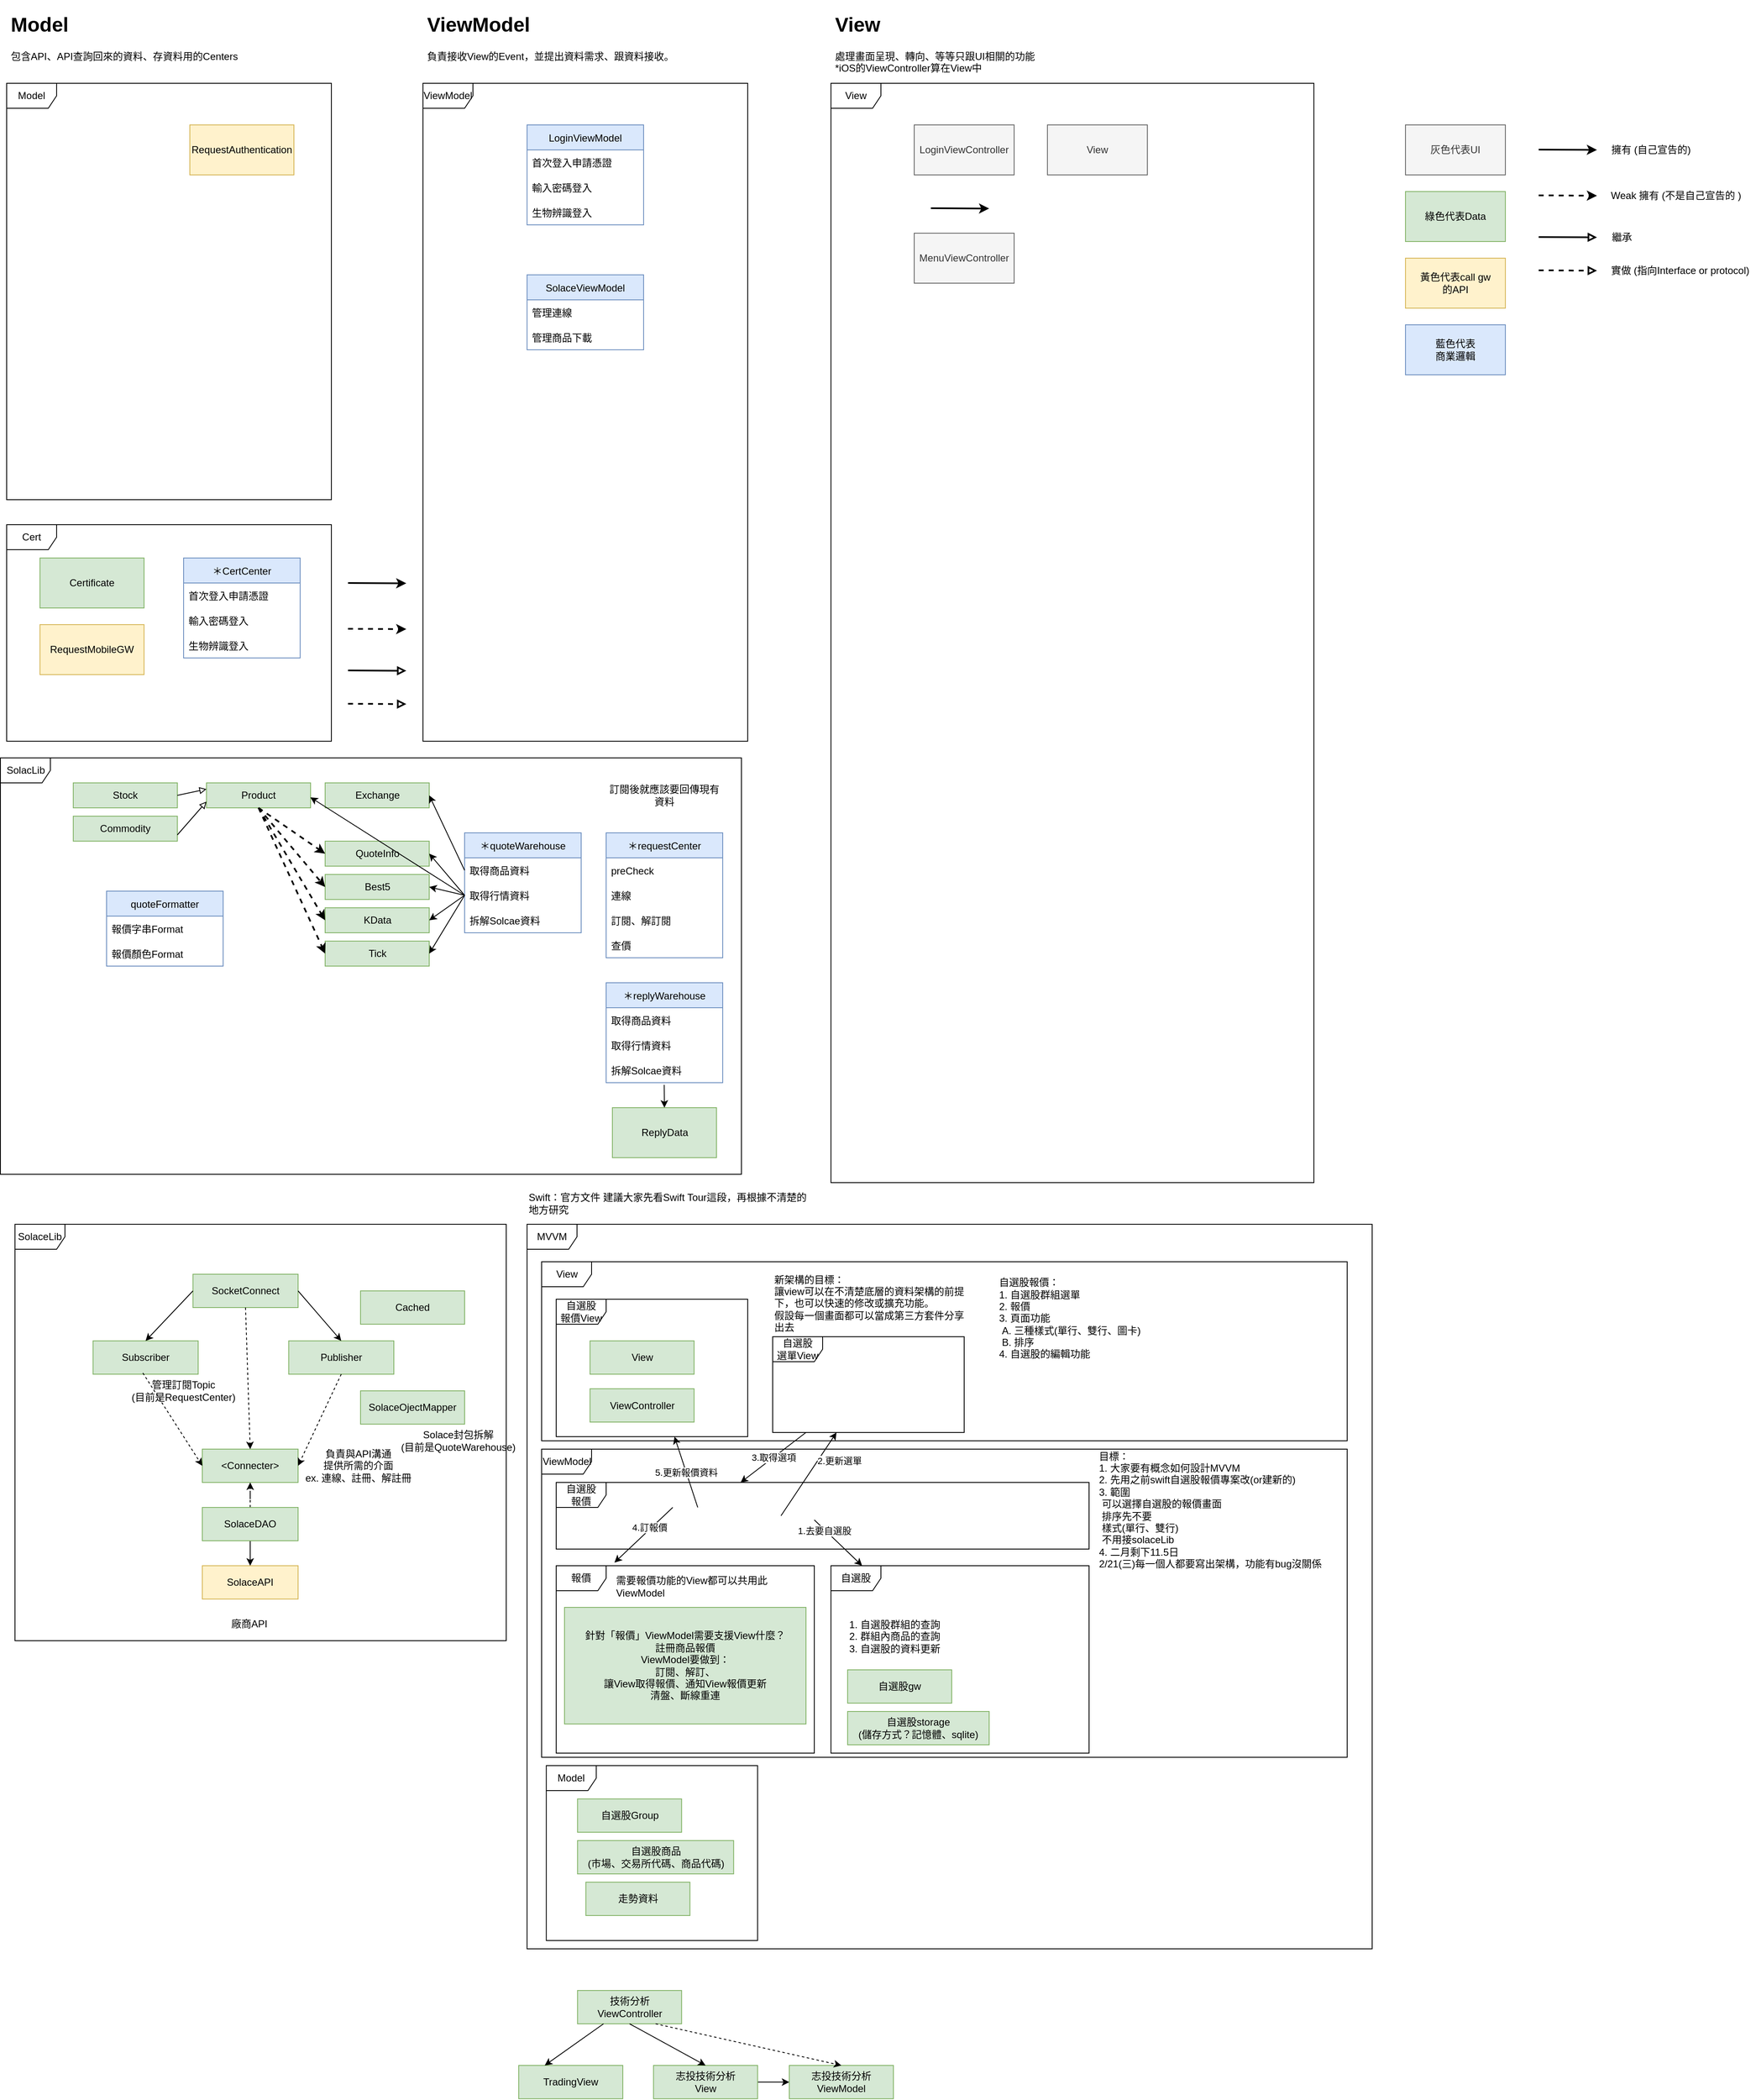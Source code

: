 <mxfile version="21.0.8" type="github" pages="2">
  <diagram id="-5MKdK6eIRbCkDSXRrTR" name="第 1 页">
    <mxGraphModel dx="997" dy="415" grid="1" gridSize="10" guides="1" tooltips="1" connect="1" arrows="1" fold="1" page="1" pageScale="1" pageWidth="3300" pageHeight="2339" math="0" shadow="0">
      <root>
        <mxCell id="0" />
        <mxCell id="1" parent="0" />
        <mxCell id="uijvVhA-nRrtOMYBr-LF-1" value="Model" style="shape=umlFrame;whiteSpace=wrap;html=1;" parent="1" vertex="1">
          <mxGeometry x="90" y="170" width="390" height="500" as="geometry" />
        </mxCell>
        <mxCell id="uijvVhA-nRrtOMYBr-LF-2" value="Cert" style="shape=umlFrame;whiteSpace=wrap;html=1;" parent="1" vertex="1">
          <mxGeometry x="90" y="700" width="390" height="260" as="geometry" />
        </mxCell>
        <mxCell id="uijvVhA-nRrtOMYBr-LF-3" value="SolacLib" style="shape=umlFrame;whiteSpace=wrap;html=1;" parent="1" vertex="1">
          <mxGeometry x="82.5" y="980" width="890" height="500" as="geometry" />
        </mxCell>
        <mxCell id="uijvVhA-nRrtOMYBr-LF-4" value="ViewModel" style="shape=umlFrame;whiteSpace=wrap;html=1;" parent="1" vertex="1">
          <mxGeometry x="590" y="170" width="390" height="790" as="geometry" />
        </mxCell>
        <mxCell id="uijvVhA-nRrtOMYBr-LF-5" value="&lt;h1&gt;Model&lt;/h1&gt;&lt;p&gt;包含API、API查詢回來的資料、存資料用的Centers&lt;/p&gt;" style="text;html=1;strokeColor=none;fillColor=none;spacing=5;spacingTop=-20;whiteSpace=wrap;overflow=hidden;rounded=0;" parent="1" vertex="1">
          <mxGeometry x="90" y="80" width="390" height="70" as="geometry" />
        </mxCell>
        <mxCell id="uijvVhA-nRrtOMYBr-LF-6" value="&lt;h1&gt;ViewModel&lt;/h1&gt;&lt;p&gt;負責接收View的Event，並提出資料需求、跟資料接收。&lt;/p&gt;" style="text;html=1;strokeColor=none;fillColor=none;spacing=5;spacingTop=-20;whiteSpace=wrap;overflow=hidden;rounded=0;" parent="1" vertex="1">
          <mxGeometry x="590" y="80" width="390" height="70" as="geometry" />
        </mxCell>
        <mxCell id="uijvVhA-nRrtOMYBr-LF-7" value="View" style="shape=umlFrame;whiteSpace=wrap;html=1;" parent="1" vertex="1">
          <mxGeometry x="1080" y="170" width="580" height="1320" as="geometry" />
        </mxCell>
        <mxCell id="uijvVhA-nRrtOMYBr-LF-8" value="&lt;h1&gt;View&lt;/h1&gt;&lt;p&gt;處理畫面呈現、轉向、等等只跟UI相關的功能&lt;br&gt;*iOS的ViewController算在View中&lt;/p&gt;" style="text;html=1;strokeColor=none;fillColor=none;spacing=5;spacingTop=-20;whiteSpace=wrap;overflow=hidden;rounded=0;" parent="1" vertex="1">
          <mxGeometry x="1080" y="80" width="390" height="80" as="geometry" />
        </mxCell>
        <mxCell id="uijvVhA-nRrtOMYBr-LF-10" value="LoginViewController" style="rounded=0;whiteSpace=wrap;html=1;fillColor=#f5f5f5;fontColor=#333333;strokeColor=#666666;" parent="1" vertex="1">
          <mxGeometry x="1180" y="220" width="120" height="60" as="geometry" />
        </mxCell>
        <mxCell id="uijvVhA-nRrtOMYBr-LF-11" value="View" style="rounded=0;whiteSpace=wrap;html=1;fillColor=#f5f5f5;fontColor=#333333;strokeColor=#666666;" parent="1" vertex="1">
          <mxGeometry x="1340" y="220" width="120" height="60" as="geometry" />
        </mxCell>
        <mxCell id="uijvVhA-nRrtOMYBr-LF-12" value="RequestAuthentication" style="rounded=0;whiteSpace=wrap;html=1;fillColor=#fff2cc;strokeColor=#d6b656;" parent="1" vertex="1">
          <mxGeometry x="310" y="220" width="125" height="60" as="geometry" />
        </mxCell>
        <mxCell id="uijvVhA-nRrtOMYBr-LF-16" value="LoginViewModel" style="swimlane;fontStyle=0;childLayout=stackLayout;horizontal=1;startSize=30;horizontalStack=0;resizeParent=1;resizeParentMax=0;resizeLast=0;collapsible=1;marginBottom=0;fillColor=#dae8fc;strokeColor=#6c8ebf;" parent="1" vertex="1">
          <mxGeometry x="715" y="220" width="140" height="120" as="geometry">
            <mxRectangle x="725" y="290" width="60" height="30" as="alternateBounds" />
          </mxGeometry>
        </mxCell>
        <mxCell id="uijvVhA-nRrtOMYBr-LF-17" value="首次登入申請憑證" style="text;strokeColor=none;fillColor=none;align=left;verticalAlign=middle;spacingLeft=4;spacingRight=4;overflow=hidden;points=[[0,0.5],[1,0.5]];portConstraint=eastwest;rotatable=0;" parent="uijvVhA-nRrtOMYBr-LF-16" vertex="1">
          <mxGeometry y="30" width="140" height="30" as="geometry" />
        </mxCell>
        <mxCell id="uijvVhA-nRrtOMYBr-LF-18" value="輸入密碼登入" style="text;strokeColor=none;fillColor=none;align=left;verticalAlign=middle;spacingLeft=4;spacingRight=4;overflow=hidden;points=[[0,0.5],[1,0.5]];portConstraint=eastwest;rotatable=0;" parent="uijvVhA-nRrtOMYBr-LF-16" vertex="1">
          <mxGeometry y="60" width="140" height="30" as="geometry" />
        </mxCell>
        <mxCell id="uijvVhA-nRrtOMYBr-LF-19" value="生物辨識登入" style="text;strokeColor=none;fillColor=none;align=left;verticalAlign=middle;spacingLeft=4;spacingRight=4;overflow=hidden;points=[[0,0.5],[1,0.5]];portConstraint=eastwest;rotatable=0;" parent="uijvVhA-nRrtOMYBr-LF-16" vertex="1">
          <mxGeometry y="90" width="140" height="30" as="geometry" />
        </mxCell>
        <mxCell id="uijvVhA-nRrtOMYBr-LF-24" value="＊CertCenter" style="swimlane;fontStyle=0;childLayout=stackLayout;horizontal=1;startSize=30;horizontalStack=0;resizeParent=1;resizeParentMax=0;resizeLast=0;collapsible=1;marginBottom=0;fillColor=#dae8fc;strokeColor=#6c8ebf;" parent="1" vertex="1">
          <mxGeometry x="302.5" y="740" width="140" height="120" as="geometry">
            <mxRectangle x="725" y="290" width="60" height="30" as="alternateBounds" />
          </mxGeometry>
        </mxCell>
        <mxCell id="uijvVhA-nRrtOMYBr-LF-25" value="首次登入申請憑證" style="text;strokeColor=none;fillColor=none;align=left;verticalAlign=middle;spacingLeft=4;spacingRight=4;overflow=hidden;points=[[0,0.5],[1,0.5]];portConstraint=eastwest;rotatable=0;" parent="uijvVhA-nRrtOMYBr-LF-24" vertex="1">
          <mxGeometry y="30" width="140" height="30" as="geometry" />
        </mxCell>
        <mxCell id="uijvVhA-nRrtOMYBr-LF-26" value="輸入密碼登入" style="text;strokeColor=none;fillColor=none;align=left;verticalAlign=middle;spacingLeft=4;spacingRight=4;overflow=hidden;points=[[0,0.5],[1,0.5]];portConstraint=eastwest;rotatable=0;" parent="uijvVhA-nRrtOMYBr-LF-24" vertex="1">
          <mxGeometry y="60" width="140" height="30" as="geometry" />
        </mxCell>
        <mxCell id="uijvVhA-nRrtOMYBr-LF-27" value="生物辨識登入" style="text;strokeColor=none;fillColor=none;align=left;verticalAlign=middle;spacingLeft=4;spacingRight=4;overflow=hidden;points=[[0,0.5],[1,0.5]];portConstraint=eastwest;rotatable=0;" parent="uijvVhA-nRrtOMYBr-LF-24" vertex="1">
          <mxGeometry y="90" width="140" height="30" as="geometry" />
        </mxCell>
        <mxCell id="uijvVhA-nRrtOMYBr-LF-28" value="Certificate" style="rounded=0;whiteSpace=wrap;html=1;fillColor=#d5e8d4;strokeColor=#82b366;" parent="1" vertex="1">
          <mxGeometry x="130" y="740" width="125" height="60" as="geometry" />
        </mxCell>
        <mxCell id="uijvVhA-nRrtOMYBr-LF-29" value="RequestMobileGW" style="rounded=0;whiteSpace=wrap;html=1;fillColor=#fff2cc;strokeColor=#d6b656;" parent="1" vertex="1">
          <mxGeometry x="130" y="820" width="125" height="60" as="geometry" />
        </mxCell>
        <mxCell id="uijvVhA-nRrtOMYBr-LF-30" value="灰色代表UI" style="rounded=0;whiteSpace=wrap;html=1;fillColor=#f5f5f5;fontColor=#333333;strokeColor=#666666;" parent="1" vertex="1">
          <mxGeometry x="1770" y="220" width="120" height="60" as="geometry" />
        </mxCell>
        <mxCell id="uijvVhA-nRrtOMYBr-LF-31" value="綠色代表Data" style="rounded=0;whiteSpace=wrap;html=1;fillColor=#d5e8d4;strokeColor=#82b366;" parent="1" vertex="1">
          <mxGeometry x="1770" y="300" width="120" height="60" as="geometry" />
        </mxCell>
        <mxCell id="uijvVhA-nRrtOMYBr-LF-32" value="黃色代表call gw&lt;br&gt;的API" style="rounded=0;whiteSpace=wrap;html=1;fillColor=#fff2cc;strokeColor=#d6b656;" parent="1" vertex="1">
          <mxGeometry x="1770" y="380" width="120" height="60" as="geometry" />
        </mxCell>
        <mxCell id="uijvVhA-nRrtOMYBr-LF-33" value="藍色代表&lt;br&gt;商業邏輯" style="rounded=0;whiteSpace=wrap;html=1;fillColor=#dae8fc;strokeColor=#6c8ebf;" parent="1" vertex="1">
          <mxGeometry x="1770" y="460" width="120" height="60" as="geometry" />
        </mxCell>
        <mxCell id="uijvVhA-nRrtOMYBr-LF-34" value="" style="endArrow=classic;html=1;rounded=0;strokeWidth=2;" parent="1" edge="1">
          <mxGeometry width="50" height="50" relative="1" as="geometry">
            <mxPoint x="1930" y="249.57" as="sourcePoint" />
            <mxPoint x="2000" y="250" as="targetPoint" />
          </mxGeometry>
        </mxCell>
        <mxCell id="uijvVhA-nRrtOMYBr-LF-35" value="擁有 (自己宣告的)" style="text;html=1;strokeColor=none;fillColor=none;align=center;verticalAlign=middle;whiteSpace=wrap;rounded=0;" parent="1" vertex="1">
          <mxGeometry x="2010" y="235" width="110" height="30" as="geometry" />
        </mxCell>
        <mxCell id="uijvVhA-nRrtOMYBr-LF-36" value="" style="endArrow=classic;html=1;rounded=0;strokeWidth=2;dashed=1;" parent="1" edge="1">
          <mxGeometry width="50" height="50" relative="1" as="geometry">
            <mxPoint x="1930" y="304.57" as="sourcePoint" />
            <mxPoint x="2000" y="305.0" as="targetPoint" />
          </mxGeometry>
        </mxCell>
        <mxCell id="uijvVhA-nRrtOMYBr-LF-37" value="Weak 擁有 (不是自己宣告的 )" style="text;html=1;strokeColor=none;fillColor=none;align=center;verticalAlign=middle;whiteSpace=wrap;rounded=0;" parent="1" vertex="1">
          <mxGeometry x="2010" y="290" width="170" height="30" as="geometry" />
        </mxCell>
        <mxCell id="uijvVhA-nRrtOMYBr-LF-38" value="" style="endArrow=block;html=1;rounded=0;strokeWidth=2;endFill=0;" parent="1" edge="1">
          <mxGeometry width="50" height="50" relative="1" as="geometry">
            <mxPoint x="1930" y="354.57" as="sourcePoint" />
            <mxPoint x="2000" y="355.0" as="targetPoint" />
          </mxGeometry>
        </mxCell>
        <mxCell id="uijvVhA-nRrtOMYBr-LF-39" value="繼承" style="text;html=1;strokeColor=none;fillColor=none;align=center;verticalAlign=middle;whiteSpace=wrap;rounded=0;" parent="1" vertex="1">
          <mxGeometry x="2010" y="340" width="40" height="30" as="geometry" />
        </mxCell>
        <mxCell id="uijvVhA-nRrtOMYBr-LF-42" value="" style="endArrow=block;html=1;rounded=0;strokeWidth=2;endFill=0;dashed=1;" parent="1" edge="1">
          <mxGeometry width="50" height="50" relative="1" as="geometry">
            <mxPoint x="1930" y="394.57" as="sourcePoint" />
            <mxPoint x="2000" y="395.0" as="targetPoint" />
          </mxGeometry>
        </mxCell>
        <mxCell id="uijvVhA-nRrtOMYBr-LF-43" value="實做 (指向Interface or protocol)" style="text;html=1;strokeColor=none;fillColor=none;align=center;verticalAlign=middle;whiteSpace=wrap;rounded=0;" parent="1" vertex="1">
          <mxGeometry x="2010" y="380" width="180" height="30" as="geometry" />
        </mxCell>
        <mxCell id="BUKAJGDQqXMuFUCt6NBV-1" value="" style="endArrow=classic;html=1;rounded=0;strokeWidth=2;" parent="1" edge="1">
          <mxGeometry width="50" height="50" relative="1" as="geometry">
            <mxPoint x="1200" y="320.0" as="sourcePoint" />
            <mxPoint x="1270" y="320.43" as="targetPoint" />
          </mxGeometry>
        </mxCell>
        <mxCell id="BUKAJGDQqXMuFUCt6NBV-2" value="MenuViewController" style="rounded=0;whiteSpace=wrap;html=1;fillColor=#f5f5f5;fontColor=#333333;strokeColor=#666666;" parent="1" vertex="1">
          <mxGeometry x="1180" y="350" width="120" height="60" as="geometry" />
        </mxCell>
        <mxCell id="BUKAJGDQqXMuFUCt6NBV-3" value="SolaceViewModel" style="swimlane;fontStyle=0;childLayout=stackLayout;horizontal=1;startSize=30;horizontalStack=0;resizeParent=1;resizeParentMax=0;resizeLast=0;collapsible=1;marginBottom=0;fillColor=#dae8fc;strokeColor=#6c8ebf;" parent="1" vertex="1">
          <mxGeometry x="715" y="400" width="140" height="90" as="geometry">
            <mxRectangle x="725" y="290" width="60" height="30" as="alternateBounds" />
          </mxGeometry>
        </mxCell>
        <mxCell id="BUKAJGDQqXMuFUCt6NBV-4" value="管理連線" style="text;strokeColor=none;fillColor=none;align=left;verticalAlign=middle;spacingLeft=4;spacingRight=4;overflow=hidden;points=[[0,0.5],[1,0.5]];portConstraint=eastwest;rotatable=0;" parent="BUKAJGDQqXMuFUCt6NBV-3" vertex="1">
          <mxGeometry y="30" width="140" height="30" as="geometry" />
        </mxCell>
        <mxCell id="BUKAJGDQqXMuFUCt6NBV-5" value="管理商品下載" style="text;strokeColor=none;fillColor=none;align=left;verticalAlign=middle;spacingLeft=4;spacingRight=4;overflow=hidden;points=[[0,0.5],[1,0.5]];portConstraint=eastwest;rotatable=0;" parent="BUKAJGDQqXMuFUCt6NBV-3" vertex="1">
          <mxGeometry y="60" width="140" height="30" as="geometry" />
        </mxCell>
        <mxCell id="BUKAJGDQqXMuFUCt6NBV-7" value="＊quoteWarehouse" style="swimlane;fontStyle=0;childLayout=stackLayout;horizontal=1;startSize=30;horizontalStack=0;resizeParent=1;resizeParentMax=0;resizeLast=0;collapsible=1;marginBottom=0;fillColor=#dae8fc;strokeColor=#6c8ebf;" parent="1" vertex="1">
          <mxGeometry x="640" y="1070" width="140" height="120" as="geometry">
            <mxRectangle x="600" y="1150" width="60" height="30" as="alternateBounds" />
          </mxGeometry>
        </mxCell>
        <mxCell id="BUKAJGDQqXMuFUCt6NBV-8" value="取得商品資料" style="text;strokeColor=none;fillColor=none;align=left;verticalAlign=middle;spacingLeft=4;spacingRight=4;overflow=hidden;points=[[0,0.5],[1,0.5]];portConstraint=eastwest;rotatable=0;" parent="BUKAJGDQqXMuFUCt6NBV-7" vertex="1">
          <mxGeometry y="30" width="140" height="30" as="geometry" />
        </mxCell>
        <mxCell id="BUKAJGDQqXMuFUCt6NBV-10" value="取得行情資料" style="text;strokeColor=none;fillColor=none;align=left;verticalAlign=middle;spacingLeft=4;spacingRight=4;overflow=hidden;points=[[0,0.5],[1,0.5]];portConstraint=eastwest;rotatable=0;" parent="BUKAJGDQqXMuFUCt6NBV-7" vertex="1">
          <mxGeometry y="60" width="140" height="30" as="geometry" />
        </mxCell>
        <mxCell id="BUKAJGDQqXMuFUCt6NBV-9" value="拆解Solcae資料" style="text;strokeColor=none;fillColor=none;align=left;verticalAlign=middle;spacingLeft=4;spacingRight=4;overflow=hidden;points=[[0,0.5],[1,0.5]];portConstraint=eastwest;rotatable=0;" parent="BUKAJGDQqXMuFUCt6NBV-7" vertex="1">
          <mxGeometry y="90" width="140" height="30" as="geometry" />
        </mxCell>
        <mxCell id="BUKAJGDQqXMuFUCt6NBV-11" value="＊requestCenter" style="swimlane;fontStyle=0;childLayout=stackLayout;horizontal=1;startSize=30;horizontalStack=0;resizeParent=1;resizeParentMax=0;resizeLast=0;collapsible=1;marginBottom=0;fillColor=#dae8fc;strokeColor=#6c8ebf;" parent="1" vertex="1">
          <mxGeometry x="810" y="1070" width="140" height="150" as="geometry">
            <mxRectangle x="725" y="290" width="60" height="30" as="alternateBounds" />
          </mxGeometry>
        </mxCell>
        <mxCell id="BUKAJGDQqXMuFUCt6NBV-12" value="preCheck" style="text;strokeColor=none;fillColor=none;align=left;verticalAlign=middle;spacingLeft=4;spacingRight=4;overflow=hidden;points=[[0,0.5],[1,0.5]];portConstraint=eastwest;rotatable=0;" parent="BUKAJGDQqXMuFUCt6NBV-11" vertex="1">
          <mxGeometry y="30" width="140" height="30" as="geometry" />
        </mxCell>
        <mxCell id="BUKAJGDQqXMuFUCt6NBV-13" value="連線" style="text;strokeColor=none;fillColor=none;align=left;verticalAlign=middle;spacingLeft=4;spacingRight=4;overflow=hidden;points=[[0,0.5],[1,0.5]];portConstraint=eastwest;rotatable=0;" parent="BUKAJGDQqXMuFUCt6NBV-11" vertex="1">
          <mxGeometry y="60" width="140" height="30" as="geometry" />
        </mxCell>
        <mxCell id="BUKAJGDQqXMuFUCt6NBV-14" value="訂閱、解訂閱" style="text;strokeColor=none;fillColor=none;align=left;verticalAlign=middle;spacingLeft=4;spacingRight=4;overflow=hidden;points=[[0,0.5],[1,0.5]];portConstraint=eastwest;rotatable=0;" parent="BUKAJGDQqXMuFUCt6NBV-11" vertex="1">
          <mxGeometry y="90" width="140" height="30" as="geometry" />
        </mxCell>
        <mxCell id="BUKAJGDQqXMuFUCt6NBV-24" value="查價" style="text;strokeColor=none;fillColor=none;align=left;verticalAlign=middle;spacingLeft=4;spacingRight=4;overflow=hidden;points=[[0,0.5],[1,0.5]];portConstraint=eastwest;rotatable=0;" parent="BUKAJGDQqXMuFUCt6NBV-11" vertex="1">
          <mxGeometry y="120" width="140" height="30" as="geometry" />
        </mxCell>
        <mxCell id="BUKAJGDQqXMuFUCt6NBV-25" value="&amp;lt;Connecter&amp;gt;" style="rounded=0;whiteSpace=wrap;html=1;fillColor=#d5e8d4;strokeColor=#82b366;" parent="1" vertex="1">
          <mxGeometry x="325" y="1810" width="115" height="40" as="geometry" />
        </mxCell>
        <mxCell id="BUKAJGDQqXMuFUCt6NBV-27" value="Exchange" style="rounded=0;whiteSpace=wrap;html=1;fillColor=#d5e8d4;strokeColor=#82b366;" parent="1" vertex="1">
          <mxGeometry x="472.5" y="1010" width="125" height="30" as="geometry" />
        </mxCell>
        <mxCell id="BUKAJGDQqXMuFUCt6NBV-28" value="Product" style="rounded=0;whiteSpace=wrap;html=1;fillColor=#d5e8d4;strokeColor=#82b366;" parent="1" vertex="1">
          <mxGeometry x="330" y="1010" width="125" height="30" as="geometry" />
        </mxCell>
        <mxCell id="BUKAJGDQqXMuFUCt6NBV-29" value="Stock" style="rounded=0;whiteSpace=wrap;html=1;fillColor=#d5e8d4;strokeColor=#82b366;" parent="1" vertex="1">
          <mxGeometry x="170" y="1010" width="125" height="30" as="geometry" />
        </mxCell>
        <mxCell id="BUKAJGDQqXMuFUCt6NBV-30" value="Commodity" style="rounded=0;whiteSpace=wrap;html=1;fillColor=#d5e8d4;strokeColor=#82b366;" parent="1" vertex="1">
          <mxGeometry x="170" y="1050" width="125" height="30" as="geometry" />
        </mxCell>
        <mxCell id="BUKAJGDQqXMuFUCt6NBV-31" value="" style="endArrow=block;html=1;rounded=0;strokeWidth=1;endFill=0;exitX=1;exitY=0.5;exitDx=0;exitDy=0;entryX=0;entryY=0.25;entryDx=0;entryDy=0;" parent="1" source="BUKAJGDQqXMuFUCt6NBV-29" target="BUKAJGDQqXMuFUCt6NBV-28" edge="1">
          <mxGeometry width="50" height="50" relative="1" as="geometry">
            <mxPoint x="302.5" y="1210" as="sourcePoint" />
            <mxPoint x="372.5" y="1210.43" as="targetPoint" />
          </mxGeometry>
        </mxCell>
        <mxCell id="BUKAJGDQqXMuFUCt6NBV-32" value="" style="endArrow=block;html=1;rounded=0;strokeWidth=1;endFill=0;exitX=1;exitY=0.75;exitDx=0;exitDy=0;entryX=0;entryY=0.75;entryDx=0;entryDy=0;" parent="1" source="BUKAJGDQqXMuFUCt6NBV-30" target="BUKAJGDQqXMuFUCt6NBV-28" edge="1">
          <mxGeometry width="50" height="50" relative="1" as="geometry">
            <mxPoint x="312.5" y="1220" as="sourcePoint" />
            <mxPoint x="382.5" y="1220.43" as="targetPoint" />
          </mxGeometry>
        </mxCell>
        <mxCell id="BUKAJGDQqXMuFUCt6NBV-33" value="QuoteInfo" style="rounded=0;whiteSpace=wrap;html=1;fillColor=#d5e8d4;strokeColor=#82b366;" parent="1" vertex="1">
          <mxGeometry x="472.5" y="1080" width="125" height="30" as="geometry" />
        </mxCell>
        <mxCell id="BUKAJGDQqXMuFUCt6NBV-34" value="Best5" style="rounded=0;whiteSpace=wrap;html=1;fillColor=#d5e8d4;strokeColor=#82b366;" parent="1" vertex="1">
          <mxGeometry x="472.5" y="1120" width="125" height="30" as="geometry" />
        </mxCell>
        <mxCell id="BUKAJGDQqXMuFUCt6NBV-35" value="Tick" style="rounded=0;whiteSpace=wrap;html=1;fillColor=#d5e8d4;strokeColor=#82b366;" parent="1" vertex="1">
          <mxGeometry x="472.5" y="1200" width="125" height="30" as="geometry" />
        </mxCell>
        <mxCell id="BUKAJGDQqXMuFUCt6NBV-36" value="KData" style="rounded=0;whiteSpace=wrap;html=1;fillColor=#d5e8d4;strokeColor=#82b366;" parent="1" vertex="1">
          <mxGeometry x="472.5" y="1160" width="125" height="30" as="geometry" />
        </mxCell>
        <mxCell id="BUKAJGDQqXMuFUCt6NBV-37" value="ReplyData" style="rounded=0;whiteSpace=wrap;html=1;fillColor=#d5e8d4;strokeColor=#82b366;" parent="1" vertex="1">
          <mxGeometry x="817.5" y="1400" width="125" height="60" as="geometry" />
        </mxCell>
        <mxCell id="BUKAJGDQqXMuFUCt6NBV-38" value="＊replyWarehouse" style="swimlane;fontStyle=0;childLayout=stackLayout;horizontal=1;startSize=30;horizontalStack=0;resizeParent=1;resizeParentMax=0;resizeLast=0;collapsible=1;marginBottom=0;fillColor=#dae8fc;strokeColor=#6c8ebf;" parent="1" vertex="1">
          <mxGeometry x="810" y="1250" width="140" height="120" as="geometry">
            <mxRectangle x="600" y="1150" width="60" height="30" as="alternateBounds" />
          </mxGeometry>
        </mxCell>
        <mxCell id="BUKAJGDQqXMuFUCt6NBV-39" value="取得商品資料" style="text;strokeColor=none;fillColor=none;align=left;verticalAlign=middle;spacingLeft=4;spacingRight=4;overflow=hidden;points=[[0,0.5],[1,0.5]];portConstraint=eastwest;rotatable=0;" parent="BUKAJGDQqXMuFUCt6NBV-38" vertex="1">
          <mxGeometry y="30" width="140" height="30" as="geometry" />
        </mxCell>
        <mxCell id="BUKAJGDQqXMuFUCt6NBV-40" value="取得行情資料" style="text;strokeColor=none;fillColor=none;align=left;verticalAlign=middle;spacingLeft=4;spacingRight=4;overflow=hidden;points=[[0,0.5],[1,0.5]];portConstraint=eastwest;rotatable=0;" parent="BUKAJGDQqXMuFUCt6NBV-38" vertex="1">
          <mxGeometry y="60" width="140" height="30" as="geometry" />
        </mxCell>
        <mxCell id="BUKAJGDQqXMuFUCt6NBV-41" value="拆解Solcae資料" style="text;strokeColor=none;fillColor=none;align=left;verticalAlign=middle;spacingLeft=4;spacingRight=4;overflow=hidden;points=[[0,0.5],[1,0.5]];portConstraint=eastwest;rotatable=0;" parent="BUKAJGDQqXMuFUCt6NBV-38" vertex="1">
          <mxGeometry y="90" width="140" height="30" as="geometry" />
        </mxCell>
        <mxCell id="BUKAJGDQqXMuFUCt6NBV-44" value="" style="endArrow=classic;html=1;rounded=0;strokeWidth=2;" parent="1" edge="1">
          <mxGeometry width="50" height="50" relative="1" as="geometry">
            <mxPoint x="500" y="770" as="sourcePoint" />
            <mxPoint x="570" y="770.43" as="targetPoint" />
          </mxGeometry>
        </mxCell>
        <mxCell id="BUKAJGDQqXMuFUCt6NBV-45" value="" style="endArrow=classic;html=1;rounded=0;strokeWidth=2;dashed=1;" parent="1" edge="1">
          <mxGeometry width="50" height="50" relative="1" as="geometry">
            <mxPoint x="500" y="825" as="sourcePoint" />
            <mxPoint x="570" y="825.43" as="targetPoint" />
          </mxGeometry>
        </mxCell>
        <mxCell id="BUKAJGDQqXMuFUCt6NBV-46" value="" style="endArrow=block;html=1;rounded=0;strokeWidth=2;endFill=0;" parent="1" edge="1">
          <mxGeometry width="50" height="50" relative="1" as="geometry">
            <mxPoint x="500" y="875" as="sourcePoint" />
            <mxPoint x="570" y="875.43" as="targetPoint" />
          </mxGeometry>
        </mxCell>
        <mxCell id="BUKAJGDQqXMuFUCt6NBV-47" value="" style="endArrow=block;html=1;rounded=0;strokeWidth=2;endFill=0;dashed=1;" parent="1" edge="1">
          <mxGeometry width="50" height="50" relative="1" as="geometry">
            <mxPoint x="500" y="915" as="sourcePoint" />
            <mxPoint x="570" y="915.43" as="targetPoint" />
          </mxGeometry>
        </mxCell>
        <mxCell id="BUKAJGDQqXMuFUCt6NBV-49" value="" style="endArrow=classic;html=1;rounded=0;strokeWidth=1;exitX=0;exitY=0.5;exitDx=0;exitDy=0;entryX=1;entryY=0.5;entryDx=0;entryDy=0;" parent="1" source="BUKAJGDQqXMuFUCt6NBV-8" target="BUKAJGDQqXMuFUCt6NBV-27" edge="1">
          <mxGeometry width="50" height="50" relative="1" as="geometry">
            <mxPoint x="510" y="1230" as="sourcePoint" />
            <mxPoint x="580" y="1230.43" as="targetPoint" />
          </mxGeometry>
        </mxCell>
        <mxCell id="BUKAJGDQqXMuFUCt6NBV-50" value="" style="endArrow=classic;html=1;rounded=0;strokeWidth=1;exitX=0;exitY=0.5;exitDx=0;exitDy=0;entryX=0.998;entryY=0.578;entryDx=0;entryDy=0;entryPerimeter=0;" parent="1" source="BUKAJGDQqXMuFUCt6NBV-10" target="BUKAJGDQqXMuFUCt6NBV-28" edge="1">
          <mxGeometry width="50" height="50" relative="1" as="geometry">
            <mxPoint x="500" y="1200" as="sourcePoint" />
            <mxPoint x="570" y="1200.43" as="targetPoint" />
          </mxGeometry>
        </mxCell>
        <mxCell id="BUKAJGDQqXMuFUCt6NBV-51" value="" style="endArrow=classic;html=1;rounded=0;strokeWidth=1;exitX=0;exitY=0.5;exitDx=0;exitDy=0;entryX=1;entryY=0.5;entryDx=0;entryDy=0;" parent="1" source="BUKAJGDQqXMuFUCt6NBV-10" target="BUKAJGDQqXMuFUCt6NBV-33" edge="1">
          <mxGeometry width="50" height="50" relative="1" as="geometry">
            <mxPoint x="460" y="1160" as="sourcePoint" />
            <mxPoint x="530" y="1160.43" as="targetPoint" />
          </mxGeometry>
        </mxCell>
        <mxCell id="BUKAJGDQqXMuFUCt6NBV-52" value="" style="endArrow=classic;html=1;rounded=0;strokeWidth=1;exitX=0;exitY=0.5;exitDx=0;exitDy=0;entryX=1;entryY=0.5;entryDx=0;entryDy=0;" parent="1" source="BUKAJGDQqXMuFUCt6NBV-10" target="BUKAJGDQqXMuFUCt6NBV-34" edge="1">
          <mxGeometry width="50" height="50" relative="1" as="geometry">
            <mxPoint x="505" y="1239.66" as="sourcePoint" />
            <mxPoint x="575" y="1240.09" as="targetPoint" />
          </mxGeometry>
        </mxCell>
        <mxCell id="BUKAJGDQqXMuFUCt6NBV-53" value="" style="endArrow=classic;html=1;rounded=0;strokeWidth=1;exitX=0;exitY=0.5;exitDx=0;exitDy=0;entryX=1;entryY=0.5;entryDx=0;entryDy=0;" parent="1" source="BUKAJGDQqXMuFUCt6NBV-10" target="BUKAJGDQqXMuFUCt6NBV-35" edge="1">
          <mxGeometry width="50" height="50" relative="1" as="geometry">
            <mxPoint x="442.5" y="1180" as="sourcePoint" />
            <mxPoint x="512.5" y="1180.43" as="targetPoint" />
          </mxGeometry>
        </mxCell>
        <mxCell id="BUKAJGDQqXMuFUCt6NBV-54" value="" style="endArrow=classic;html=1;rounded=0;strokeWidth=1;entryX=1;entryY=0.5;entryDx=0;entryDy=0;exitX=0;exitY=0.5;exitDx=0;exitDy=0;" parent="1" source="BUKAJGDQqXMuFUCt6NBV-10" target="BUKAJGDQqXMuFUCt6NBV-36" edge="1">
          <mxGeometry width="50" height="50" relative="1" as="geometry">
            <mxPoint x="470" y="1160" as="sourcePoint" />
            <mxPoint x="540" y="1160.43" as="targetPoint" />
          </mxGeometry>
        </mxCell>
        <mxCell id="BUKAJGDQqXMuFUCt6NBV-55" value="" style="endArrow=classic;html=1;rounded=0;strokeWidth=1;exitX=0.498;exitY=1.087;exitDx=0;exitDy=0;exitPerimeter=0;entryX=0.5;entryY=0;entryDx=0;entryDy=0;" parent="1" source="BUKAJGDQqXMuFUCt6NBV-41" target="BUKAJGDQqXMuFUCt6NBV-37" edge="1">
          <mxGeometry width="50" height="50" relative="1" as="geometry">
            <mxPoint x="710" y="1390" as="sourcePoint" />
            <mxPoint x="780" y="1390.43" as="targetPoint" />
          </mxGeometry>
        </mxCell>
        <mxCell id="BUKAJGDQqXMuFUCt6NBV-56" value="" style="endArrow=classic;html=1;rounded=0;strokeWidth=2;dashed=1;entryX=0;entryY=0.5;entryDx=0;entryDy=0;exitX=0.5;exitY=1;exitDx=0;exitDy=0;" parent="1" source="BUKAJGDQqXMuFUCt6NBV-28" target="BUKAJGDQqXMuFUCt6NBV-33" edge="1">
          <mxGeometry width="50" height="50" relative="1" as="geometry">
            <mxPoint x="330" y="1079.31" as="sourcePoint" />
            <mxPoint x="400" y="1079.74" as="targetPoint" />
          </mxGeometry>
        </mxCell>
        <mxCell id="BUKAJGDQqXMuFUCt6NBV-57" value="" style="endArrow=classic;html=1;rounded=0;strokeWidth=2;dashed=1;entryX=0;entryY=0.5;entryDx=0;entryDy=0;exitX=0.5;exitY=1;exitDx=0;exitDy=0;" parent="1" source="BUKAJGDQqXMuFUCt6NBV-28" target="BUKAJGDQqXMuFUCt6NBV-34" edge="1">
          <mxGeometry width="50" height="50" relative="1" as="geometry">
            <mxPoint x="340" y="1129.66" as="sourcePoint" />
            <mxPoint x="410" y="1130.09" as="targetPoint" />
          </mxGeometry>
        </mxCell>
        <mxCell id="BUKAJGDQqXMuFUCt6NBV-58" value="" style="endArrow=classic;html=1;rounded=0;strokeWidth=2;dashed=1;entryX=0;entryY=0.5;entryDx=0;entryDy=0;exitX=0.5;exitY=1;exitDx=0;exitDy=0;" parent="1" source="BUKAJGDQqXMuFUCt6NBV-28" target="BUKAJGDQqXMuFUCt6NBV-36" edge="1">
          <mxGeometry width="50" height="50" relative="1" as="geometry">
            <mxPoint x="357.5" y="1190" as="sourcePoint" />
            <mxPoint x="427.5" y="1190.43" as="targetPoint" />
          </mxGeometry>
        </mxCell>
        <mxCell id="BUKAJGDQqXMuFUCt6NBV-59" value="" style="endArrow=classic;html=1;rounded=0;strokeWidth=2;dashed=1;entryX=0;entryY=0.5;entryDx=0;entryDy=0;exitX=0.5;exitY=1;exitDx=0;exitDy=0;" parent="1" source="BUKAJGDQqXMuFUCt6NBV-28" target="BUKAJGDQqXMuFUCt6NBV-35" edge="1">
          <mxGeometry width="50" height="50" relative="1" as="geometry">
            <mxPoint x="350" y="1200" as="sourcePoint" />
            <mxPoint x="420" y="1200.43" as="targetPoint" />
          </mxGeometry>
        </mxCell>
        <mxCell id="BUKAJGDQqXMuFUCt6NBV-60" value="quoteFormatter" style="swimlane;fontStyle=0;childLayout=stackLayout;horizontal=1;startSize=30;horizontalStack=0;resizeParent=1;resizeParentMax=0;resizeLast=0;collapsible=1;marginBottom=0;fillColor=#dae8fc;strokeColor=#6c8ebf;" parent="1" vertex="1">
          <mxGeometry x="210" y="1140" width="140" height="90" as="geometry">
            <mxRectangle x="600" y="1150" width="60" height="30" as="alternateBounds" />
          </mxGeometry>
        </mxCell>
        <mxCell id="BUKAJGDQqXMuFUCt6NBV-61" value="報價字串Format" style="text;strokeColor=none;fillColor=none;align=left;verticalAlign=middle;spacingLeft=4;spacingRight=4;overflow=hidden;points=[[0,0.5],[1,0.5]];portConstraint=eastwest;rotatable=0;" parent="BUKAJGDQqXMuFUCt6NBV-60" vertex="1">
          <mxGeometry y="30" width="140" height="30" as="geometry" />
        </mxCell>
        <mxCell id="BUKAJGDQqXMuFUCt6NBV-62" value="報價顏色Format" style="text;strokeColor=none;fillColor=none;align=left;verticalAlign=middle;spacingLeft=4;spacingRight=4;overflow=hidden;points=[[0,0.5],[1,0.5]];portConstraint=eastwest;rotatable=0;" parent="BUKAJGDQqXMuFUCt6NBV-60" vertex="1">
          <mxGeometry y="60" width="140" height="30" as="geometry" />
        </mxCell>
        <mxCell id="t8eNwamKj4HyyX8yCdtb-2" value="訂閱後就應該要回傳現有資料" style="text;html=1;strokeColor=none;fillColor=none;align=center;verticalAlign=middle;whiteSpace=wrap;rounded=0;" parent="1" vertex="1">
          <mxGeometry x="810" y="1010" width="140" height="30" as="geometry" />
        </mxCell>
        <mxCell id="Ckvcbn_XtUKUB2gADTmy-1" value="SolaceAPI" style="rounded=0;whiteSpace=wrap;html=1;fillColor=#fff2cc;strokeColor=#d6b656;" parent="1" vertex="1">
          <mxGeometry x="325" y="1950" width="115" height="40" as="geometry" />
        </mxCell>
        <mxCell id="Ckvcbn_XtUKUB2gADTmy-3" value="SolaceLib" style="shape=umlFrame;whiteSpace=wrap;html=1;pointerEvents=0;" parent="1" vertex="1">
          <mxGeometry x="100" y="1540" width="590" height="500" as="geometry" />
        </mxCell>
        <mxCell id="Ckvcbn_XtUKUB2gADTmy-4" value="負責與API溝通&lt;br&gt;提供所需的介面&lt;br&gt;ex. 連線、註冊、解註冊" style="text;html=1;strokeColor=none;fillColor=none;align=center;verticalAlign=middle;whiteSpace=wrap;rounded=0;" parent="1" vertex="1">
          <mxGeometry x="440" y="1815" width="145" height="30" as="geometry" />
        </mxCell>
        <mxCell id="Ckvcbn_XtUKUB2gADTmy-8" value="管理訂閱Topic&lt;br&gt;(目前是RequestCenter)" style="text;html=1;strokeColor=none;fillColor=none;align=center;verticalAlign=middle;whiteSpace=wrap;rounded=0;" parent="1" vertex="1">
          <mxGeometry x="230" y="1725" width="145" height="30" as="geometry" />
        </mxCell>
        <mxCell id="Ckvcbn_XtUKUB2gADTmy-9" value="SolaceOjectMapper" style="rounded=0;whiteSpace=wrap;html=1;fillColor=#d5e8d4;strokeColor=#82b366;" parent="1" vertex="1">
          <mxGeometry x="515" y="1740" width="125" height="40" as="geometry" />
        </mxCell>
        <mxCell id="Ckvcbn_XtUKUB2gADTmy-13" value="Solace封包拆解&lt;br&gt;(目前是QuoteWarehouse)" style="text;html=1;strokeColor=none;fillColor=none;align=center;verticalAlign=middle;whiteSpace=wrap;rounded=0;" parent="1" vertex="1">
          <mxGeometry x="560" y="1785" width="145" height="30" as="geometry" />
        </mxCell>
        <mxCell id="Ckvcbn_XtUKUB2gADTmy-14" value="廠商API" style="text;html=1;strokeColor=none;fillColor=none;align=center;verticalAlign=middle;whiteSpace=wrap;rounded=0;" parent="1" vertex="1">
          <mxGeometry x="320" y="2010" width="122.5" height="20" as="geometry" />
        </mxCell>
        <mxCell id="Ckvcbn_XtUKUB2gADTmy-22" value="" style="edgeStyle=orthogonalEdgeStyle;rounded=0;orthogonalLoop=1;jettySize=auto;html=1;" parent="1" source="Ckvcbn_XtUKUB2gADTmy-16" target="Ckvcbn_XtUKUB2gADTmy-1" edge="1">
          <mxGeometry relative="1" as="geometry" />
        </mxCell>
        <mxCell id="Ckvcbn_XtUKUB2gADTmy-23" value="" style="edgeStyle=orthogonalEdgeStyle;rounded=0;orthogonalLoop=1;jettySize=auto;html=1;dashed=1;" parent="1" source="Ckvcbn_XtUKUB2gADTmy-16" target="BUKAJGDQqXMuFUCt6NBV-25" edge="1">
          <mxGeometry relative="1" as="geometry" />
        </mxCell>
        <mxCell id="Ckvcbn_XtUKUB2gADTmy-16" value="SolaceDAO" style="rounded=0;whiteSpace=wrap;html=1;fillColor=#d5e8d4;strokeColor=#82b366;" parent="1" vertex="1">
          <mxGeometry x="325" y="1880" width="115" height="40" as="geometry" />
        </mxCell>
        <mxCell id="Ckvcbn_XtUKUB2gADTmy-24" value="Subscriber" style="rounded=0;whiteSpace=wrap;html=1;fillColor=#d5e8d4;strokeColor=#82b366;" parent="1" vertex="1">
          <mxGeometry x="193.75" y="1680" width="126.25" height="40" as="geometry" />
        </mxCell>
        <mxCell id="Ckvcbn_XtUKUB2gADTmy-25" value="Publisher" style="rounded=0;whiteSpace=wrap;html=1;fillColor=#d5e8d4;strokeColor=#82b366;" parent="1" vertex="1">
          <mxGeometry x="428.75" y="1680" width="126.25" height="40" as="geometry" />
        </mxCell>
        <mxCell id="Ckvcbn_XtUKUB2gADTmy-26" value="SocketConnect" style="rounded=0;whiteSpace=wrap;html=1;fillColor=#d5e8d4;strokeColor=#82b366;" parent="1" vertex="1">
          <mxGeometry x="313.75" y="1600" width="126.25" height="40" as="geometry" />
        </mxCell>
        <mxCell id="Ckvcbn_XtUKUB2gADTmy-28" value="" style="endArrow=classic;html=1;rounded=0;exitX=0;exitY=0.5;exitDx=0;exitDy=0;entryX=0.5;entryY=0;entryDx=0;entryDy=0;" parent="1" source="Ckvcbn_XtUKUB2gADTmy-26" target="Ckvcbn_XtUKUB2gADTmy-24" edge="1">
          <mxGeometry width="50" height="50" relative="1" as="geometry">
            <mxPoint x="370" y="1710" as="sourcePoint" />
            <mxPoint x="420" y="1660" as="targetPoint" />
          </mxGeometry>
        </mxCell>
        <mxCell id="Ckvcbn_XtUKUB2gADTmy-29" value="" style="endArrow=classic;html=1;rounded=0;exitX=1;exitY=0.5;exitDx=0;exitDy=0;entryX=0.5;entryY=0;entryDx=0;entryDy=0;" parent="1" source="Ckvcbn_XtUKUB2gADTmy-26" target="Ckvcbn_XtUKUB2gADTmy-25" edge="1">
          <mxGeometry width="50" height="50" relative="1" as="geometry">
            <mxPoint x="350" y="1720" as="sourcePoint" />
            <mxPoint x="400" y="1670" as="targetPoint" />
          </mxGeometry>
        </mxCell>
        <mxCell id="Ckvcbn_XtUKUB2gADTmy-30" value="" style="endArrow=classic;html=1;rounded=0;exitX=0.5;exitY=1;exitDx=0;exitDy=0;entryX=0.5;entryY=0;entryDx=0;entryDy=0;dashed=1;" parent="1" source="Ckvcbn_XtUKUB2gADTmy-26" target="BUKAJGDQqXMuFUCt6NBV-25" edge="1">
          <mxGeometry width="50" height="50" relative="1" as="geometry">
            <mxPoint x="375.005" y="1660" as="sourcePoint" />
            <mxPoint x="418.13" y="1700" as="targetPoint" />
          </mxGeometry>
        </mxCell>
        <mxCell id="Ckvcbn_XtUKUB2gADTmy-31" value="" style="endArrow=classic;html=1;rounded=0;exitX=0.474;exitY=0.964;exitDx=0;exitDy=0;exitPerimeter=0;entryX=0;entryY=0.5;entryDx=0;entryDy=0;dashed=1;" parent="1" source="Ckvcbn_XtUKUB2gADTmy-24" target="BUKAJGDQqXMuFUCt6NBV-25" edge="1">
          <mxGeometry width="50" height="50" relative="1" as="geometry">
            <mxPoint x="210" y="1840" as="sourcePoint" />
            <mxPoint x="260" y="1790" as="targetPoint" />
          </mxGeometry>
        </mxCell>
        <mxCell id="Ckvcbn_XtUKUB2gADTmy-32" value="" style="endArrow=classic;html=1;rounded=0;exitX=0.5;exitY=1;exitDx=0;exitDy=0;entryX=1;entryY=0.5;entryDx=0;entryDy=0;dashed=1;" parent="1" source="Ckvcbn_XtUKUB2gADTmy-25" target="BUKAJGDQqXMuFUCt6NBV-25" edge="1">
          <mxGeometry width="50" height="50" relative="1" as="geometry">
            <mxPoint x="190" y="1870" as="sourcePoint" />
            <mxPoint x="240" y="1820" as="targetPoint" />
          </mxGeometry>
        </mxCell>
        <mxCell id="Ckvcbn_XtUKUB2gADTmy-33" value="Cached" style="rounded=0;whiteSpace=wrap;html=1;fillColor=#d5e8d4;strokeColor=#82b366;" parent="1" vertex="1">
          <mxGeometry x="515" y="1620" width="125" height="40" as="geometry" />
        </mxCell>
        <mxCell id="pVNlTsgzLXGW9u_sknBI-1" value="MVVM" style="shape=umlFrame;whiteSpace=wrap;html=1;pointerEvents=0;" vertex="1" parent="1">
          <mxGeometry x="715" y="1540" width="1015" height="870" as="geometry" />
        </mxCell>
        <mxCell id="pVNlTsgzLXGW9u_sknBI-2" value="View" style="rounded=0;whiteSpace=wrap;html=1;fillColor=#d5e8d4;strokeColor=#82b366;" vertex="1" parent="1">
          <mxGeometry x="790.63" y="1680" width="125" height="40" as="geometry" />
        </mxCell>
        <mxCell id="pVNlTsgzLXGW9u_sknBI-3" value="ViewController" style="rounded=0;whiteSpace=wrap;html=1;fillColor=#d5e8d4;strokeColor=#82b366;" vertex="1" parent="1">
          <mxGeometry x="790.63" y="1737.5" width="125" height="40" as="geometry" />
        </mxCell>
        <mxCell id="pVNlTsgzLXGW9u_sknBI-4" value="針對「報價」ViewModel需要支援View什麼？&lt;br&gt;註冊商品報價&lt;br&gt;ViewModel要做到：&lt;br&gt;訂閱、解訂、&lt;br&gt;讓View取得報價、通知View報價更新&lt;br&gt;清盤、斷線重連" style="rounded=0;whiteSpace=wrap;html=1;fillColor=#d5e8d4;strokeColor=#82b366;" vertex="1" parent="1">
          <mxGeometry x="760" y="2000" width="290" height="140" as="geometry" />
        </mxCell>
        <mxCell id="pVNlTsgzLXGW9u_sknBI-5" value="自選股&lt;br&gt;報價View" style="shape=umlFrame;whiteSpace=wrap;html=1;pointerEvents=0;" vertex="1" parent="1">
          <mxGeometry x="750" y="1630" width="230" height="165" as="geometry" />
        </mxCell>
        <mxCell id="pVNlTsgzLXGW9u_sknBI-6" value="新架構的目標：&lt;br&gt;讓view可以在不清楚底層的資料架構的前提下，也可以快速的修改或擴充功能。&lt;br&gt;假設每一個畫面都可以當成第三方套件分享出去" style="text;html=1;strokeColor=none;fillColor=none;align=left;verticalAlign=middle;whiteSpace=wrap;rounded=0;" vertex="1" parent="1">
          <mxGeometry x="1010" y="1585" width="230" height="100" as="geometry" />
        </mxCell>
        <mxCell id="pVNlTsgzLXGW9u_sknBI-7" value="Swift：官方文件 建議大家先看Swift Tour這段，再根據不清楚的地方研究" style="text;html=1;strokeColor=none;fillColor=none;align=left;verticalAlign=middle;whiteSpace=wrap;rounded=0;" vertex="1" parent="1">
          <mxGeometry x="715" y="1500" width="345" height="30" as="geometry" />
        </mxCell>
        <mxCell id="pVNlTsgzLXGW9u_sknBI-9" value="自選股報價：&lt;br&gt;1. 自選股群組選單&lt;br&gt;2. 報價&lt;br&gt;3. 頁面功能&lt;br&gt;&lt;span style=&quot;white-space: pre;&quot;&gt;	&lt;/span&gt;A. 三種樣式(單行、雙行、圖卡)&lt;br&gt;&lt;span style=&quot;white-space: pre;&quot;&gt;	&lt;/span&gt;B. 排序&lt;br&gt;4. 自選股的編輯功能&lt;br&gt;" style="text;html=1;strokeColor=none;fillColor=none;align=left;verticalAlign=middle;whiteSpace=wrap;rounded=0;" vertex="1" parent="1">
          <mxGeometry x="1280" y="1550" width="300" height="205" as="geometry" />
        </mxCell>
        <mxCell id="pVNlTsgzLXGW9u_sknBI-10" value="自選股Group" style="rounded=0;whiteSpace=wrap;html=1;fillColor=#d5e8d4;strokeColor=#82b366;" vertex="1" parent="1">
          <mxGeometry x="775.63" y="2230" width="125" height="40" as="geometry" />
        </mxCell>
        <mxCell id="pVNlTsgzLXGW9u_sknBI-11" value="自選股商品&lt;br&gt;(市場、交易所代碼、商品代碼)" style="rounded=0;whiteSpace=wrap;html=1;fillColor=#d5e8d4;strokeColor=#82b366;" vertex="1" parent="1">
          <mxGeometry x="775.63" y="2280" width="187.5" height="40" as="geometry" />
        </mxCell>
        <mxCell id="pVNlTsgzLXGW9u_sknBI-12" value="走勢資料" style="rounded=0;whiteSpace=wrap;html=1;fillColor=#d5e8d4;strokeColor=#82b366;" vertex="1" parent="1">
          <mxGeometry x="785.63" y="2330" width="125" height="40" as="geometry" />
        </mxCell>
        <mxCell id="pVNlTsgzLXGW9u_sknBI-13" value="Model" style="shape=umlFrame;whiteSpace=wrap;html=1;pointerEvents=0;" vertex="1" parent="1">
          <mxGeometry x="738.13" y="2190" width="253.75" height="210" as="geometry" />
        </mxCell>
        <mxCell id="pVNlTsgzLXGW9u_sknBI-14" value="報價" style="shape=umlFrame;whiteSpace=wrap;html=1;pointerEvents=0;" vertex="1" parent="1">
          <mxGeometry x="750" y="1950" width="310" height="225" as="geometry" />
        </mxCell>
        <mxCell id="pVNlTsgzLXGW9u_sknBI-16" value="ViewModel" style="shape=umlFrame;whiteSpace=wrap;html=1;pointerEvents=0;" vertex="1" parent="1">
          <mxGeometry x="732.5" y="1810" width="967.5" height="370" as="geometry" />
        </mxCell>
        <mxCell id="pVNlTsgzLXGW9u_sknBI-18" value="View" style="shape=umlFrame;whiteSpace=wrap;html=1;pointerEvents=0;" vertex="1" parent="1">
          <mxGeometry x="732.5" y="1585" width="967.5" height="215" as="geometry" />
        </mxCell>
        <mxCell id="pVNlTsgzLXGW9u_sknBI-19" value="自選股" style="shape=umlFrame;whiteSpace=wrap;html=1;pointerEvents=0;" vertex="1" parent="1">
          <mxGeometry x="1080" y="1950" width="310" height="225" as="geometry" />
        </mxCell>
        <mxCell id="pVNlTsgzLXGW9u_sknBI-20" value="1. 自選股群組的查詢&lt;br&gt;2. 群組內商品的查詢&lt;br&gt;3. 自選股的資料更新" style="text;html=1;strokeColor=none;fillColor=none;align=left;verticalAlign=middle;whiteSpace=wrap;rounded=0;" vertex="1" parent="1">
          <mxGeometry x="1100" y="1985" width="170" height="100" as="geometry" />
        </mxCell>
        <mxCell id="pVNlTsgzLXGW9u_sknBI-21" value="自選股gw" style="rounded=0;whiteSpace=wrap;html=1;fillColor=#d5e8d4;strokeColor=#82b366;" vertex="1" parent="1">
          <mxGeometry x="1100" y="2075" width="125" height="40" as="geometry" />
        </mxCell>
        <mxCell id="pVNlTsgzLXGW9u_sknBI-22" value="自選股storage&lt;br&gt;(儲存方式？記憶體、sqlite)" style="rounded=0;whiteSpace=wrap;html=1;fillColor=#d5e8d4;strokeColor=#82b366;" vertex="1" parent="1">
          <mxGeometry x="1100" y="2125" width="170" height="40" as="geometry" />
        </mxCell>
        <mxCell id="pVNlTsgzLXGW9u_sknBI-23" value="自選股&lt;br&gt;選單View" style="shape=umlFrame;whiteSpace=wrap;html=1;pointerEvents=0;" vertex="1" parent="1">
          <mxGeometry x="1010" y="1675" width="230" height="115" as="geometry" />
        </mxCell>
        <mxCell id="V2bjuuAm6ioei32UEmjz-2" value="需要報價功能的View都可以共用此ViewModel" style="text;html=1;strokeColor=none;fillColor=none;align=left;verticalAlign=middle;whiteSpace=wrap;rounded=0;" vertex="1" parent="1">
          <mxGeometry x="820" y="1917.5" width="230" height="115" as="geometry" />
        </mxCell>
        <mxCell id="V2bjuuAm6ioei32UEmjz-3" value="自選股&lt;br&gt;報價" style="shape=umlFrame;whiteSpace=wrap;html=1;pointerEvents=0;" vertex="1" parent="1">
          <mxGeometry x="750" y="1850" width="640" height="80" as="geometry" />
        </mxCell>
        <mxCell id="V2bjuuAm6ioei32UEmjz-4" value="" style="endArrow=classic;html=1;rounded=0;" edge="1" parent="1" target="pVNlTsgzLXGW9u_sknBI-19">
          <mxGeometry width="50" height="50" relative="1" as="geometry">
            <mxPoint x="1060" y="1895" as="sourcePoint" />
            <mxPoint x="1110" y="1845" as="targetPoint" />
          </mxGeometry>
        </mxCell>
        <mxCell id="V2bjuuAm6ioei32UEmjz-5" value="1.去要自選股" style="edgeLabel;html=1;align=center;verticalAlign=middle;resizable=0;points=[];" vertex="1" connectable="0" parent="V2bjuuAm6ioei32UEmjz-4">
          <mxGeometry x="-0.577" y="-1" relative="1" as="geometry">
            <mxPoint as="offset" />
          </mxGeometry>
        </mxCell>
        <mxCell id="V2bjuuAm6ioei32UEmjz-10" value="" style="endArrow=classic;html=1;rounded=0;entryX=0;entryY=0.25;entryDx=0;entryDy=0;" edge="1" parent="1" target="V2bjuuAm6ioei32UEmjz-2">
          <mxGeometry width="50" height="50" relative="1" as="geometry">
            <mxPoint x="890" y="1880" as="sourcePoint" />
            <mxPoint x="940" y="1830" as="targetPoint" />
          </mxGeometry>
        </mxCell>
        <mxCell id="V2bjuuAm6ioei32UEmjz-11" value="4.訂報價" style="edgeLabel;html=1;align=center;verticalAlign=middle;resizable=0;points=[];" vertex="1" connectable="0" parent="V2bjuuAm6ioei32UEmjz-10">
          <mxGeometry x="-0.233" y="-2" relative="1" as="geometry">
            <mxPoint as="offset" />
          </mxGeometry>
        </mxCell>
        <mxCell id="V2bjuuAm6ioei32UEmjz-12" value="5.更新報價資料" style="endArrow=classic;html=1;rounded=0;" edge="1" parent="1" target="pVNlTsgzLXGW9u_sknBI-5">
          <mxGeometry width="50" height="50" relative="1" as="geometry">
            <mxPoint x="920" y="1880" as="sourcePoint" />
            <mxPoint x="970" y="1830" as="targetPoint" />
          </mxGeometry>
        </mxCell>
        <mxCell id="V2bjuuAm6ioei32UEmjz-13" value="" style="endArrow=classic;html=1;rounded=0;" edge="1" parent="1" target="pVNlTsgzLXGW9u_sknBI-23">
          <mxGeometry width="50" height="50" relative="1" as="geometry">
            <mxPoint x="1020" y="1890" as="sourcePoint" />
            <mxPoint x="1070" y="1840" as="targetPoint" />
          </mxGeometry>
        </mxCell>
        <mxCell id="V2bjuuAm6ioei32UEmjz-14" value="2.更新選單" style="edgeLabel;html=1;align=center;verticalAlign=middle;resizable=0;points=[];" vertex="1" connectable="0" parent="V2bjuuAm6ioei32UEmjz-13">
          <mxGeometry x="0.295" y="3" relative="1" as="geometry">
            <mxPoint x="29" as="offset" />
          </mxGeometry>
        </mxCell>
        <mxCell id="V2bjuuAm6ioei32UEmjz-15" value="3.取得選項" style="endArrow=classic;html=1;rounded=0;entryX=0.346;entryY=0.002;entryDx=0;entryDy=0;entryPerimeter=0;" edge="1" parent="1" source="pVNlTsgzLXGW9u_sknBI-23" target="V2bjuuAm6ioei32UEmjz-3">
          <mxGeometry width="50" height="50" relative="1" as="geometry">
            <mxPoint x="950" y="1910" as="sourcePoint" />
            <mxPoint x="1000" y="1860" as="targetPoint" />
          </mxGeometry>
        </mxCell>
        <mxCell id="V2bjuuAm6ioei32UEmjz-16" value="目標：&lt;br&gt;1. 大家要有概念如何設計MVVM&lt;br&gt;2. 先用之前swift自選股報價專案改(or建新的)&lt;br&gt;3. 範圍&lt;br&gt;&lt;span style=&quot;white-space: pre;&quot;&gt;	&lt;/span&gt;可以選擇自選股的報價畫面&lt;br&gt;&lt;span style=&quot;white-space: pre;&quot;&gt;	&lt;/span&gt;排序先不要&lt;br&gt;&lt;span style=&quot;white-space: pre;&quot;&gt;	&lt;/span&gt;樣式(單行、雙行)&lt;br&gt;&lt;span style=&quot;white-space: pre;&quot;&gt;	&lt;/span&gt;不用接solaceLib&amp;nbsp;&lt;br&gt;4. 二月剩下11.5日&lt;br&gt;2/21(三)每一個人都要寫出架構，功能有bug沒關係" style="text;html=1;strokeColor=none;fillColor=none;align=left;verticalAlign=middle;whiteSpace=wrap;rounded=0;" vertex="1" parent="1">
          <mxGeometry x="1400" y="1780" width="300" height="205" as="geometry" />
        </mxCell>
        <mxCell id="V2bjuuAm6ioei32UEmjz-17" value="技術分析ViewController" style="rounded=0;whiteSpace=wrap;html=1;fillColor=#d5e8d4;strokeColor=#82b366;" vertex="1" parent="1">
          <mxGeometry x="775.63" y="2460" width="125" height="40" as="geometry" />
        </mxCell>
        <mxCell id="V2bjuuAm6ioei32UEmjz-18" value="TradingView" style="rounded=0;whiteSpace=wrap;html=1;fillColor=#d5e8d4;strokeColor=#82b366;" vertex="1" parent="1">
          <mxGeometry x="705" y="2550" width="125" height="40" as="geometry" />
        </mxCell>
        <mxCell id="V2bjuuAm6ioei32UEmjz-24" value="" style="edgeStyle=orthogonalEdgeStyle;rounded=0;orthogonalLoop=1;jettySize=auto;html=1;" edge="1" parent="1" source="V2bjuuAm6ioei32UEmjz-19" target="V2bjuuAm6ioei32UEmjz-21">
          <mxGeometry relative="1" as="geometry" />
        </mxCell>
        <mxCell id="V2bjuuAm6ioei32UEmjz-19" value="志投技術分析&lt;br&gt;View" style="rounded=0;whiteSpace=wrap;html=1;fillColor=#d5e8d4;strokeColor=#82b366;" vertex="1" parent="1">
          <mxGeometry x="866.88" y="2550" width="125" height="40" as="geometry" />
        </mxCell>
        <mxCell id="V2bjuuAm6ioei32UEmjz-21" value="志投技術分析&lt;br&gt;ViewModel" style="rounded=0;whiteSpace=wrap;html=1;fillColor=#d5e8d4;strokeColor=#82b366;" vertex="1" parent="1">
          <mxGeometry x="1030" y="2550" width="125" height="40" as="geometry" />
        </mxCell>
        <mxCell id="V2bjuuAm6ioei32UEmjz-22" value="" style="endArrow=classic;html=1;rounded=0;exitX=0.25;exitY=1;exitDx=0;exitDy=0;entryX=0.25;entryY=0;entryDx=0;entryDy=0;" edge="1" parent="1" source="V2bjuuAm6ioei32UEmjz-17" target="V2bjuuAm6ioei32UEmjz-18">
          <mxGeometry width="50" height="50" relative="1" as="geometry">
            <mxPoint x="700" y="2500" as="sourcePoint" />
            <mxPoint x="750" y="2450" as="targetPoint" />
          </mxGeometry>
        </mxCell>
        <mxCell id="V2bjuuAm6ioei32UEmjz-23" value="" style="endArrow=classic;html=1;rounded=0;exitX=0.5;exitY=1;exitDx=0;exitDy=0;entryX=0.5;entryY=0;entryDx=0;entryDy=0;" edge="1" parent="1" source="V2bjuuAm6ioei32UEmjz-17" target="V2bjuuAm6ioei32UEmjz-19">
          <mxGeometry width="50" height="50" relative="1" as="geometry">
            <mxPoint x="950" y="2510" as="sourcePoint" />
            <mxPoint x="1000" y="2460" as="targetPoint" />
          </mxGeometry>
        </mxCell>
        <mxCell id="V2bjuuAm6ioei32UEmjz-25" value="" style="endArrow=classic;html=1;rounded=0;exitX=0.75;exitY=1;exitDx=0;exitDy=0;entryX=0.5;entryY=0;entryDx=0;entryDy=0;dashed=1;" edge="1" parent="1" source="V2bjuuAm6ioei32UEmjz-17" target="V2bjuuAm6ioei32UEmjz-21">
          <mxGeometry width="50" height="50" relative="1" as="geometry">
            <mxPoint x="1000" y="2480" as="sourcePoint" />
            <mxPoint x="1050" y="2430" as="targetPoint" />
          </mxGeometry>
        </mxCell>
      </root>
    </mxGraphModel>
  </diagram>
  <diagram id="PgSaKb6WReT9AKFrhqK2" name="超光速">
    <mxGraphModel dx="1246" dy="544" grid="1" gridSize="10" guides="1" tooltips="1" connect="1" arrows="1" fold="1" page="1" pageScale="1" pageWidth="3300" pageHeight="4681" math="0" shadow="0">
      <root>
        <mxCell id="0" />
        <mxCell id="1" parent="0" />
        <mxCell id="HIkA6bqopjZ7aSeYtzuE-12" style="edgeStyle=orthogonalEdgeStyle;rounded=0;orthogonalLoop=1;jettySize=auto;html=1;strokeWidth=2;strokeColor=#67AB9F;" parent="1" source="HIkA6bqopjZ7aSeYtzuE-2" target="HIkA6bqopjZ7aSeYtzuE-5" edge="1">
          <mxGeometry relative="1" as="geometry" />
        </mxCell>
        <mxCell id="HIkA6bqopjZ7aSeYtzuE-16" style="edgeStyle=orthogonalEdgeStyle;rounded=0;orthogonalLoop=1;jettySize=auto;html=1;strokeWidth=2;strokeColor=#67AB9F;" parent="1" source="HIkA6bqopjZ7aSeYtzuE-2" target="HIkA6bqopjZ7aSeYtzuE-6" edge="1">
          <mxGeometry relative="1" as="geometry">
            <Array as="points">
              <mxPoint x="205" y="230" />
              <mxPoint x="395" y="230" />
            </Array>
          </mxGeometry>
        </mxCell>
        <mxCell id="HIkA6bqopjZ7aSeYtzuE-2" value="ProductChange" style="rounded=1;whiteSpace=wrap;html=1;strokeWidth=2;strokeColor=#67AB9F;" parent="1" vertex="1">
          <mxGeometry x="120" y="120" width="170" height="60" as="geometry" />
        </mxCell>
        <mxCell id="HIkA6bqopjZ7aSeYtzuE-14" value="x" style="edgeStyle=orthogonalEdgeStyle;rounded=0;orthogonalLoop=1;jettySize=auto;html=1;strokeWidth=2;strokeColor=#67AB9F;" parent="1" source="HIkA6bqopjZ7aSeYtzuE-5" target="HIkA6bqopjZ7aSeYtzuE-10" edge="1">
          <mxGeometry relative="1" as="geometry" />
        </mxCell>
        <mxCell id="HIkA6bqopjZ7aSeYtzuE-5" value="setOrderObj" style="rounded=1;whiteSpace=wrap;html=1;strokeWidth=2;strokeColor=#67AB9F;" parent="1" vertex="1">
          <mxGeometry x="120" y="280" width="170" height="60" as="geometry" />
        </mxCell>
        <mxCell id="HIkA6bqopjZ7aSeYtzuE-17" style="edgeStyle=orthogonalEdgeStyle;rounded=0;orthogonalLoop=1;jettySize=auto;html=1;entryX=0.75;entryY=0;entryDx=0;entryDy=0;strokeWidth=2;strokeColor=#67AB9F;" parent="1" source="HIkA6bqopjZ7aSeYtzuE-6" target="HIkA6bqopjZ7aSeYtzuE-9" edge="1">
          <mxGeometry relative="1" as="geometry">
            <Array as="points">
              <mxPoint x="410" y="380" />
              <mxPoint x="438" y="380" />
            </Array>
          </mxGeometry>
        </mxCell>
        <mxCell id="2hyu9dY-V4xgWeIFRJed-11" value="x" style="edgeLabel;html=1;align=center;verticalAlign=middle;resizable=0;points=[];" parent="HIkA6bqopjZ7aSeYtzuE-17" vertex="1" connectable="0">
          <mxGeometry x="0.153" y="2" relative="1" as="geometry">
            <mxPoint as="offset" />
          </mxGeometry>
        </mxCell>
        <mxCell id="HIkA6bqopjZ7aSeYtzuE-6" value="accountChange" style="rounded=1;whiteSpace=wrap;html=1;strokeWidth=2;strokeColor=#67AB9F;" parent="1" vertex="1">
          <mxGeometry x="310" y="280" width="170" height="60" as="geometry" />
        </mxCell>
        <mxCell id="HIkA6bqopjZ7aSeYtzuE-7" value="FastSwitchViewController" style="shape=umlFrame;whiteSpace=wrap;html=1;pointerEvents=0;strokeWidth=2;strokeColor=#000000;" parent="1" vertex="1">
          <mxGeometry x="100" y="70" width="410" height="140" as="geometry" />
        </mxCell>
        <mxCell id="HIkA6bqopjZ7aSeYtzuE-8" value="SpeedOrderView" style="shape=umlFrame;whiteSpace=wrap;html=1;pointerEvents=0;strokeWidth=2;strokeColor=#000000;" parent="1" vertex="1">
          <mxGeometry x="100" y="250" width="410" height="120" as="geometry" />
        </mxCell>
        <mxCell id="HIkA6bqopjZ7aSeYtzuE-9" value="setAccount" style="rounded=1;whiteSpace=wrap;html=1;strokeWidth=2;strokeColor=#67AB9F;" parent="1" vertex="1">
          <mxGeometry x="310" y="420" width="170" height="60" as="geometry" />
        </mxCell>
        <mxCell id="HIkA6bqopjZ7aSeYtzuE-26" value="x" style="edgeStyle=orthogonalEdgeStyle;rounded=0;orthogonalLoop=1;jettySize=auto;html=1;entryX=0;entryY=0.5;entryDx=0;entryDy=0;strokeWidth=2;strokeColor=#67AB9F;" parent="1" source="HIkA6bqopjZ7aSeYtzuE-10" target="HIkA6bqopjZ7aSeYtzuE-13" edge="1">
          <mxGeometry relative="1" as="geometry">
            <Array as="points">
              <mxPoint x="200" y="530" />
            </Array>
          </mxGeometry>
        </mxCell>
        <mxCell id="HIkA6bqopjZ7aSeYtzuE-10" value="setProduct:reset:" style="rounded=1;whiteSpace=wrap;html=1;strokeWidth=2;strokeColor=#67AB9F;" parent="1" vertex="1">
          <mxGeometry x="130" y="420" width="170" height="60" as="geometry" />
        </mxCell>
        <mxCell id="HIkA6bqopjZ7aSeYtzuE-11" value="SKSelfPrice" style="shape=umlFrame;whiteSpace=wrap;html=1;pointerEvents=0;strokeWidth=2;strokeColor=#000000;" parent="1" vertex="1">
          <mxGeometry x="100" y="400" width="410" height="170" as="geometry" />
        </mxCell>
        <mxCell id="HIkA6bqopjZ7aSeYtzuE-13" value="reloadAllReports:commity:" style="rounded=1;whiteSpace=wrap;html=1;strokeWidth=2;strokeColor=#67AB9F;" parent="1" vertex="1">
          <mxGeometry x="220" y="500" width="170" height="60" as="geometry" />
        </mxCell>
        <mxCell id="HIkA6bqopjZ7aSeYtzuE-15" style="edgeStyle=orthogonalEdgeStyle;rounded=0;orthogonalLoop=1;jettySize=auto;html=1;strokeWidth=2;strokeColor=#67AB9F;" parent="1" source="HIkA6bqopjZ7aSeYtzuE-5" target="HIkA6bqopjZ7aSeYtzuE-9" edge="1">
          <mxGeometry relative="1" as="geometry">
            <mxPoint x="230" y="350" as="sourcePoint" />
            <mxPoint x="225" y="430" as="targetPoint" />
            <Array as="points">
              <mxPoint x="230" y="380" />
              <mxPoint x="395" y="380" />
            </Array>
          </mxGeometry>
        </mxCell>
        <mxCell id="2hyu9dY-V4xgWeIFRJed-10" value="x" style="edgeLabel;html=1;align=center;verticalAlign=middle;resizable=0;points=[];" parent="HIkA6bqopjZ7aSeYtzuE-15" vertex="1" connectable="0">
          <mxGeometry x="-0.331" relative="1" as="geometry">
            <mxPoint as="offset" />
          </mxGeometry>
        </mxCell>
        <mxCell id="HIkA6bqopjZ7aSeYtzuE-18" value="FSNavigationView" style="shape=umlFrame;whiteSpace=wrap;html=1;pointerEvents=0;strokeWidth=2;strokeColor=#000000;" parent="1" vertex="1">
          <mxGeometry x="550" y="70" width="250" height="140" as="geometry" />
        </mxCell>
        <mxCell id="HIkA6bqopjZ7aSeYtzuE-23" style="edgeStyle=orthogonalEdgeStyle;rounded=0;orthogonalLoop=1;jettySize=auto;html=1;entryX=1;entryY=0.5;entryDx=0;entryDy=0;strokeWidth=2;strokeColor=#67AB9F;" parent="1" source="HIkA6bqopjZ7aSeYtzuE-19" target="HIkA6bqopjZ7aSeYtzuE-20" edge="1">
          <mxGeometry relative="1" as="geometry" />
        </mxCell>
        <mxCell id="HIkA6bqopjZ7aSeYtzuE-19" value="processAccountInfo" style="rounded=1;whiteSpace=wrap;html=1;strokeWidth=2;strokeColor=#67AB9F;" parent="1" vertex="1">
          <mxGeometry x="590" y="120" width="170" height="60" as="geometry" />
        </mxCell>
        <mxCell id="HIkA6bqopjZ7aSeYtzuE-20" value="changeAccountInfo" style="rounded=1;whiteSpace=wrap;html=1;strokeWidth=2;strokeColor=#67AB9F;" parent="1" vertex="1">
          <mxGeometry x="310" y="120" width="170" height="60" as="geometry" />
        </mxCell>
        <mxCell id="HIkA6bqopjZ7aSeYtzuE-24" style="edgeStyle=orthogonalEdgeStyle;rounded=0;orthogonalLoop=1;jettySize=auto;html=1;strokeWidth=2;strokeColor=#67AB9F;exitX=0.75;exitY=1;exitDx=0;exitDy=0;" parent="1" source="HIkA6bqopjZ7aSeYtzuE-20" edge="1">
          <mxGeometry relative="1" as="geometry">
            <mxPoint x="440" y="190" as="sourcePoint" />
            <mxPoint x="438" y="280" as="targetPoint" />
          </mxGeometry>
        </mxCell>
        <mxCell id="HIkA6bqopjZ7aSeYtzuE-28" style="edgeStyle=orthogonalEdgeStyle;rounded=0;orthogonalLoop=1;jettySize=auto;html=1;entryX=1;entryY=0.5;entryDx=0;entryDy=0;strokeWidth=2;strokeColor=#67AB9F;" parent="1" source="HIkA6bqopjZ7aSeYtzuE-9" target="HIkA6bqopjZ7aSeYtzuE-13" edge="1">
          <mxGeometry relative="1" as="geometry">
            <mxPoint x="410" y="480" as="sourcePoint" />
            <mxPoint x="430" y="530" as="targetPoint" />
            <Array as="points">
              <mxPoint x="410" y="530" />
            </Array>
          </mxGeometry>
        </mxCell>
        <mxCell id="2hyu9dY-V4xgWeIFRJed-12" value="x" style="edgeLabel;html=1;align=center;verticalAlign=middle;resizable=0;points=[];" parent="HIkA6bqopjZ7aSeYtzuE-28" vertex="1" connectable="0">
          <mxGeometry x="-0.314" y="-1" relative="1" as="geometry">
            <mxPoint as="offset" />
          </mxGeometry>
        </mxCell>
        <mxCell id="HIkA6bqopjZ7aSeYtzuE-29" style="edgeStyle=orthogonalEdgeStyle;rounded=0;orthogonalLoop=1;jettySize=auto;html=1;strokeWidth=2;strokeColor=#67AB9F;" parent="1" source="HIkA6bqopjZ7aSeYtzuE-31" target="HIkA6bqopjZ7aSeYtzuE-33" edge="1">
          <mxGeometry relative="1" as="geometry" />
        </mxCell>
        <mxCell id="HIkA6bqopjZ7aSeYtzuE-30" style="edgeStyle=orthogonalEdgeStyle;rounded=0;orthogonalLoop=1;jettySize=auto;html=1;strokeWidth=2;strokeColor=#67AB9F;" parent="1" source="HIkA6bqopjZ7aSeYtzuE-31" target="HIkA6bqopjZ7aSeYtzuE-35" edge="1">
          <mxGeometry relative="1" as="geometry">
            <Array as="points">
              <mxPoint x="185" y="910" />
              <mxPoint x="375" y="910" />
            </Array>
          </mxGeometry>
        </mxCell>
        <mxCell id="HIkA6bqopjZ7aSeYtzuE-31" value="ProductChange" style="rounded=1;whiteSpace=wrap;html=1;strokeWidth=2;strokeColor=#67AB9F;" parent="1" vertex="1">
          <mxGeometry x="100" y="800" width="170" height="60" as="geometry" />
        </mxCell>
        <mxCell id="HIkA6bqopjZ7aSeYtzuE-33" value="setOrderObj" style="rounded=1;whiteSpace=wrap;html=1;strokeWidth=2;strokeColor=#67AB9F;" parent="1" vertex="1">
          <mxGeometry x="100" y="960" width="170" height="60" as="geometry" />
        </mxCell>
        <mxCell id="HIkA6bqopjZ7aSeYtzuE-35" value="accountChange" style="rounded=1;whiteSpace=wrap;html=1;strokeWidth=2;strokeColor=#67AB9F;" parent="1" vertex="1">
          <mxGeometry x="290" y="960" width="170" height="60" as="geometry" />
        </mxCell>
        <mxCell id="2hyu9dY-V4xgWeIFRJed-5" style="edgeStyle=orthogonalEdgeStyle;rounded=0;orthogonalLoop=1;jettySize=auto;html=1;strokeWidth=2;strokeColor=#7EA6E0;" parent="1" source="HIkA6bqopjZ7aSeYtzuE-36" target="2hyu9dY-V4xgWeIFRJed-1" edge="1">
          <mxGeometry relative="1" as="geometry">
            <Array as="points">
              <mxPoint x="285" y="910" />
              <mxPoint x="625" y="910" />
            </Array>
          </mxGeometry>
        </mxCell>
        <mxCell id="HIkA6bqopjZ7aSeYtzuE-36" value="FastSwitchViewController" style="shape=umlFrame;whiteSpace=wrap;html=1;pointerEvents=0;strokeWidth=2;strokeColor=#000000;" parent="1" vertex="1">
          <mxGeometry x="80" y="750" width="410" height="140" as="geometry" />
        </mxCell>
        <mxCell id="HIkA6bqopjZ7aSeYtzuE-37" value="SpeedOrderView" style="shape=umlFrame;whiteSpace=wrap;html=1;pointerEvents=0;strokeWidth=2;strokeColor=#000000;" parent="1" vertex="1">
          <mxGeometry x="80" y="930" width="700" height="200" as="geometry" />
        </mxCell>
        <mxCell id="HIkA6bqopjZ7aSeYtzuE-38" value="setAccount" style="rounded=1;whiteSpace=wrap;html=1;strokeWidth=2;strokeColor=#67AB9F;" parent="1" vertex="1">
          <mxGeometry x="480" y="1220" width="170" height="60" as="geometry" />
        </mxCell>
        <mxCell id="HIkA6bqopjZ7aSeYtzuE-40" value="setProduct:reset:" style="rounded=1;whiteSpace=wrap;html=1;strokeWidth=2;strokeColor=#67AB9F;" parent="1" vertex="1">
          <mxGeometry x="290" y="1220" width="170" height="60" as="geometry" />
        </mxCell>
        <mxCell id="HIkA6bqopjZ7aSeYtzuE-41" value="SKSelfPrice" style="shape=umlFrame;whiteSpace=wrap;html=1;pointerEvents=0;strokeWidth=2;strokeColor=#000000;" parent="1" vertex="1">
          <mxGeometry x="80" y="1180" width="700" height="170" as="geometry" />
        </mxCell>
        <mxCell id="HIkA6bqopjZ7aSeYtzuE-42" value="reloadAllReports:commity:" style="rounded=1;whiteSpace=wrap;html=1;strokeWidth=2;strokeColor=#67AB9F;" parent="1" vertex="1">
          <mxGeometry x="100" y="1220" width="170" height="60" as="geometry" />
        </mxCell>
        <mxCell id="HIkA6bqopjZ7aSeYtzuE-44" value="FSNavigationView" style="shape=umlFrame;whiteSpace=wrap;html=1;pointerEvents=0;strokeWidth=2;strokeColor=#000000;" parent="1" vertex="1">
          <mxGeometry x="530" y="750" width="250" height="140" as="geometry" />
        </mxCell>
        <mxCell id="HIkA6bqopjZ7aSeYtzuE-45" style="edgeStyle=orthogonalEdgeStyle;rounded=0;orthogonalLoop=1;jettySize=auto;html=1;entryX=1;entryY=0.5;entryDx=0;entryDy=0;strokeWidth=2;strokeColor=#67AB9F;" parent="1" source="HIkA6bqopjZ7aSeYtzuE-46" target="HIkA6bqopjZ7aSeYtzuE-47" edge="1">
          <mxGeometry relative="1" as="geometry" />
        </mxCell>
        <mxCell id="HIkA6bqopjZ7aSeYtzuE-46" value="processAccountInfo" style="rounded=1;whiteSpace=wrap;html=1;strokeWidth=2;strokeColor=#67AB9F;" parent="1" vertex="1">
          <mxGeometry x="570" y="800" width="170" height="60" as="geometry" />
        </mxCell>
        <mxCell id="HIkA6bqopjZ7aSeYtzuE-47" value="changeAccountInfo" style="rounded=1;whiteSpace=wrap;html=1;strokeWidth=2;strokeColor=#67AB9F;" parent="1" vertex="1">
          <mxGeometry x="290" y="800" width="170" height="60" as="geometry" />
        </mxCell>
        <mxCell id="HIkA6bqopjZ7aSeYtzuE-48" style="edgeStyle=orthogonalEdgeStyle;rounded=0;orthogonalLoop=1;jettySize=auto;html=1;strokeWidth=2;strokeColor=#67AB9F;exitX=0.75;exitY=1;exitDx=0;exitDy=0;" parent="1" source="HIkA6bqopjZ7aSeYtzuE-47" edge="1">
          <mxGeometry relative="1" as="geometry">
            <mxPoint x="420" y="870" as="sourcePoint" />
            <mxPoint x="418" y="960" as="targetPoint" />
          </mxGeometry>
        </mxCell>
        <mxCell id="HIkA6bqopjZ7aSeYtzuE-50" value="修改後" style="text;html=1;strokeColor=none;fillColor=none;align=center;verticalAlign=middle;whiteSpace=wrap;rounded=0;" parent="1" vertex="1">
          <mxGeometry x="40" y="680" width="60" height="30" as="geometry" />
        </mxCell>
        <mxCell id="2hyu9dY-V4xgWeIFRJed-2" style="edgeStyle=orthogonalEdgeStyle;rounded=0;orthogonalLoop=1;jettySize=auto;html=1;strokeColor=#7EA6E0;strokeWidth=2;entryX=0.75;entryY=0;entryDx=0;entryDy=0;" parent="1" source="2hyu9dY-V4xgWeIFRJed-1" target="HIkA6bqopjZ7aSeYtzuE-40" edge="1">
          <mxGeometry relative="1" as="geometry">
            <Array as="points">
              <mxPoint x="625" y="1150" />
              <mxPoint x="418" y="1150" />
            </Array>
          </mxGeometry>
        </mxCell>
        <mxCell id="2hyu9dY-V4xgWeIFRJed-3" style="edgeStyle=orthogonalEdgeStyle;rounded=0;orthogonalLoop=1;jettySize=auto;html=1;entryX=1;entryY=0.5;entryDx=0;entryDy=0;strokeWidth=2;strokeColor=#7EA6E0;exitX=0.75;exitY=1;exitDx=0;exitDy=0;" parent="1" source="2hyu9dY-V4xgWeIFRJed-1" target="HIkA6bqopjZ7aSeYtzuE-38" edge="1">
          <mxGeometry relative="1" as="geometry">
            <Array as="points">
              <mxPoint x="668" y="1250" />
            </Array>
          </mxGeometry>
        </mxCell>
        <mxCell id="2hyu9dY-V4xgWeIFRJed-4" style="edgeStyle=orthogonalEdgeStyle;rounded=0;orthogonalLoop=1;jettySize=auto;html=1;entryX=0.5;entryY=1;entryDx=0;entryDy=0;strokeWidth=2;strokeColor=#7EA6E0;exitX=1;exitY=0.5;exitDx=0;exitDy=0;" parent="1" source="2hyu9dY-V4xgWeIFRJed-1" target="HIkA6bqopjZ7aSeYtzuE-42" edge="1">
          <mxGeometry relative="1" as="geometry">
            <Array as="points">
              <mxPoint x="710" y="1325" />
              <mxPoint x="185" y="1325" />
            </Array>
          </mxGeometry>
        </mxCell>
        <mxCell id="2hyu9dY-V4xgWeIFRJed-1" value="Active" style="rounded=1;whiteSpace=wrap;html=1;strokeWidth=2;strokeColor=#67AB9F;" parent="1" vertex="1">
          <mxGeometry x="540" y="960" width="170" height="60" as="geometry" />
        </mxCell>
        <mxCell id="2hyu9dY-V4xgWeIFRJed-8" style="edgeStyle=orthogonalEdgeStyle;rounded=0;orthogonalLoop=1;jettySize=auto;html=1;strokeColor=#EA6B66;strokeWidth=2;exitX=0.5;exitY=1;exitDx=0;exitDy=0;" parent="1" source="2hyu9dY-V4xgWeIFRJed-6" target="HIkA6bqopjZ7aSeYtzuE-40" edge="1">
          <mxGeometry relative="1" as="geometry">
            <Array as="points">
              <mxPoint x="185" y="1170" />
              <mxPoint x="375" y="1170" />
            </Array>
          </mxGeometry>
        </mxCell>
        <mxCell id="2hyu9dY-V4xgWeIFRJed-14" style="edgeStyle=orthogonalEdgeStyle;rounded=0;orthogonalLoop=1;jettySize=auto;html=1;entryX=0.412;entryY=0;entryDx=0;entryDy=0;entryPerimeter=0;strokeWidth=2;strokeColor=#EA6B66;" parent="1" source="2hyu9dY-V4xgWeIFRJed-6" target="HIkA6bqopjZ7aSeYtzuE-42" edge="1">
          <mxGeometry relative="1" as="geometry">
            <Array as="points">
              <mxPoint x="170" y="1130" />
              <mxPoint x="170" y="1130" />
            </Array>
          </mxGeometry>
        </mxCell>
        <mxCell id="2hyu9dY-V4xgWeIFRJed-6" value="&lt;p data-darkreader-inline-color=&quot;&quot; style=&quot;margin: 0px; font-variant-numeric: normal; font-variant-east-asian: normal; font-variant-alternates: normal; font-kerning: auto; font-optical-sizing: auto; font-feature-settings: normal; font-variation-settings: normal; font-stretch: normal; line-height: normal; font-family: &amp;quot;.SF NS&amp;quot;; color: rgba(0, 0, 0, 0.85); text-align: start; --darkreader-inline-color:rgba(19, 21, 22, 0.85);&quot; class=&quot;p1&quot;&gt;&lt;font style=&quot;font-size: 12px;&quot;&gt;beenNotifiedProductChange&lt;/font&gt;&lt;/p&gt;" style="rounded=1;whiteSpace=wrap;html=1;strokeWidth=2;strokeColor=#EA6B66;" parent="1" vertex="1">
          <mxGeometry x="100" y="1030" width="170" height="60" as="geometry" />
        </mxCell>
        <mxCell id="2hyu9dY-V4xgWeIFRJed-9" style="edgeStyle=orthogonalEdgeStyle;rounded=0;orthogonalLoop=1;jettySize=auto;html=1;strokeWidth=2;strokeColor=#EA6B66;" parent="1" source="2hyu9dY-V4xgWeIFRJed-7" target="HIkA6bqopjZ7aSeYtzuE-38" edge="1">
          <mxGeometry relative="1" as="geometry">
            <Array as="points">
              <mxPoint x="375" y="1110" />
              <mxPoint x="565" y="1110" />
            </Array>
          </mxGeometry>
        </mxCell>
        <mxCell id="2hyu9dY-V4xgWeIFRJed-15" style="edgeStyle=orthogonalEdgeStyle;rounded=0;orthogonalLoop=1;jettySize=auto;html=1;entryX=0.75;entryY=0;entryDx=0;entryDy=0;strokeWidth=2;strokeColor=#EA6B66;" parent="1" source="2hyu9dY-V4xgWeIFRJed-7" target="HIkA6bqopjZ7aSeYtzuE-42" edge="1">
          <mxGeometry relative="1" as="geometry">
            <Array as="points">
              <mxPoint x="375" y="1150" />
              <mxPoint x="228" y="1150" />
            </Array>
          </mxGeometry>
        </mxCell>
        <mxCell id="2hyu9dY-V4xgWeIFRJed-7" value="&lt;p data-darkreader-inline-color=&quot;&quot; style=&quot;margin: 0px; font-variant-numeric: normal; font-variant-east-asian: normal; font-variant-alternates: normal; font-kerning: auto; font-optical-sizing: auto; font-feature-settings: normal; font-variation-settings: normal; font-stretch: normal; line-height: normal; font-family: &amp;quot;.SF NS&amp;quot;; color: rgba(0, 0, 0, 0.85); text-align: start; --darkreader-inline-color:rgba(19, 21, 22, 0.85);&quot; class=&quot;p1&quot;&gt;&lt;font style=&quot;font-size: 12px;&quot;&gt;beenNotifiedAccountChange&lt;/font&gt;&lt;/p&gt;" style="rounded=1;whiteSpace=wrap;html=1;strokeWidth=2;strokeColor=#EA6B66;" parent="1" vertex="1">
          <mxGeometry x="290" y="1030" width="170" height="60" as="geometry" />
        </mxCell>
      </root>
    </mxGraphModel>
  </diagram>
</mxfile>
